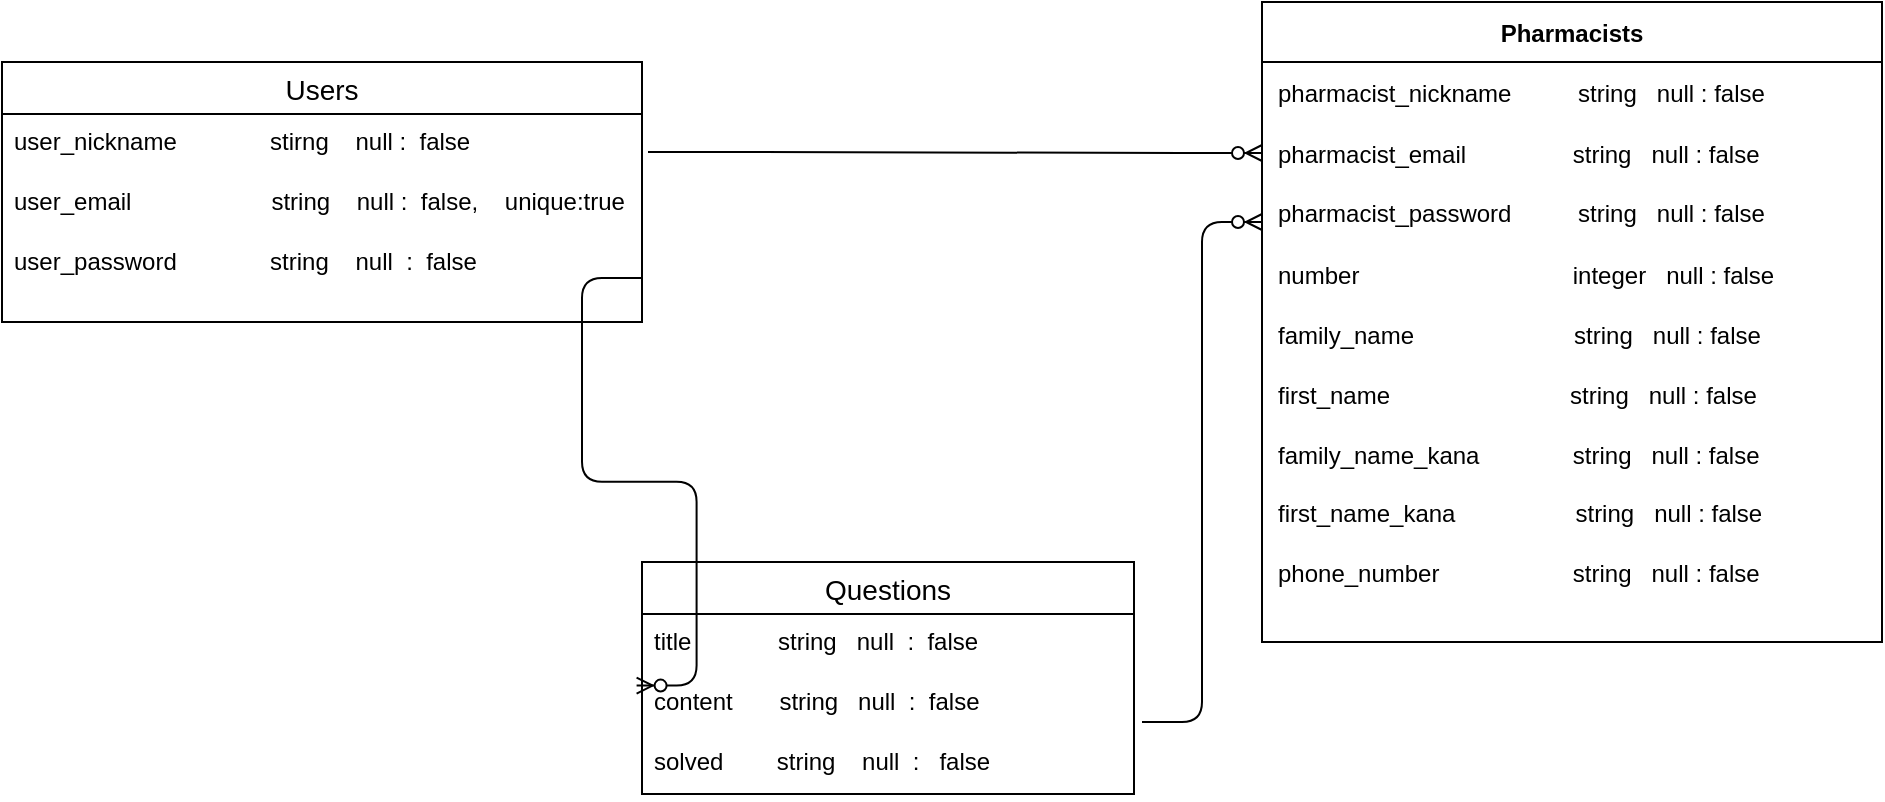 <mxfile version="13.6.5">
    <diagram id="cf7eUsSvwYPO1iDHziDp" name="ページ1">
        <mxGraphModel dx="421" dy="674" grid="1" gridSize="10" guides="1" tooltips="1" connect="1" arrows="1" fold="1" page="1" pageScale="1" pageWidth="827" pageHeight="1169" math="0" shadow="0">
            <root>
                <mxCell id="0"/>
                <mxCell id="1" parent="0"/>
                <mxCell id="3" value="Users" style="swimlane;fontStyle=0;childLayout=stackLayout;horizontal=1;startSize=26;horizontalStack=0;resizeParent=1;resizeParentMax=0;resizeLast=0;collapsible=1;marginBottom=0;align=center;fontSize=14;" vertex="1" parent="1">
                    <mxGeometry x="40" y="180" width="320" height="130" as="geometry"/>
                </mxCell>
                <mxCell id="4" value="user_nickname              stirng    null :  false" style="text;strokeColor=none;fillColor=none;spacingLeft=4;spacingRight=4;overflow=hidden;rotatable=0;points=[[0,0.5],[1,0.5]];portConstraint=eastwest;fontSize=12;" vertex="1" parent="3">
                    <mxGeometry y="26" width="320" height="30" as="geometry"/>
                </mxCell>
                <mxCell id="5" value="user_email                     string    null :  false,    unique:true" style="text;strokeColor=none;fillColor=none;spacingLeft=4;spacingRight=4;overflow=hidden;rotatable=0;points=[[0,0.5],[1,0.5]];portConstraint=eastwest;fontSize=12;" vertex="1" parent="3">
                    <mxGeometry y="56" width="320" height="30" as="geometry"/>
                </mxCell>
                <mxCell id="6" value="user_password              string    null  :  false" style="text;strokeColor=none;fillColor=none;spacingLeft=4;spacingRight=4;overflow=hidden;rotatable=0;points=[[0,0.5],[1,0.5]];portConstraint=eastwest;fontSize=12;" vertex="1" parent="3">
                    <mxGeometry y="86" width="320" height="44" as="geometry"/>
                </mxCell>
                <mxCell id="18" value="" style="edgeStyle=entityRelationEdgeStyle;fontSize=12;html=1;endArrow=ERzeroToMany;endFill=1;entryX=0;entryY=0.5;entryDx=0;entryDy=0;" edge="1" parent="1" target="32">
                    <mxGeometry width="100" height="100" relative="1" as="geometry">
                        <mxPoint x="363" y="225" as="sourcePoint"/>
                        <mxPoint x="650" y="230" as="targetPoint"/>
                    </mxGeometry>
                </mxCell>
                <mxCell id="14" value="Questions" style="swimlane;fontStyle=0;childLayout=stackLayout;horizontal=1;startSize=26;horizontalStack=0;resizeParent=1;resizeParentMax=0;resizeLast=0;collapsible=1;marginBottom=0;align=center;fontSize=14;" vertex="1" parent="1">
                    <mxGeometry x="360" y="430" width="246" height="116" as="geometry"/>
                </mxCell>
                <mxCell id="15" value="title             string   null  :  false" style="text;strokeColor=none;fillColor=none;spacingLeft=4;spacingRight=4;overflow=hidden;rotatable=0;points=[[0,0.5],[1,0.5]];portConstraint=eastwest;fontSize=12;" vertex="1" parent="14">
                    <mxGeometry y="26" width="246" height="30" as="geometry"/>
                </mxCell>
                <mxCell id="16" value="content       string   null  :  false" style="text;strokeColor=none;fillColor=none;spacingLeft=4;spacingRight=4;overflow=hidden;rotatable=0;points=[[0,0.5],[1,0.5]];portConstraint=eastwest;fontSize=12;" vertex="1" parent="14">
                    <mxGeometry y="56" width="246" height="30" as="geometry"/>
                </mxCell>
                <mxCell id="17" value="solved        string    null  :   false" style="text;strokeColor=none;fillColor=none;spacingLeft=4;spacingRight=4;overflow=hidden;rotatable=0;points=[[0,0.5],[1,0.5]];portConstraint=eastwest;fontSize=12;" vertex="1" parent="14">
                    <mxGeometry y="86" width="246" height="30" as="geometry"/>
                </mxCell>
                <mxCell id="19" value="" style="edgeStyle=entityRelationEdgeStyle;fontSize=12;html=1;endArrow=ERzeroToMany;endFill=1;entryX=-0.011;entryY=0.193;entryDx=0;entryDy=0;entryPerimeter=0;exitX=1;exitY=0.5;exitDx=0;exitDy=0;" edge="1" parent="1" source="6" target="16">
                    <mxGeometry width="100" height="100" relative="1" as="geometry">
                        <mxPoint x="370" y="288" as="sourcePoint"/>
                        <mxPoint x="350" y="390" as="targetPoint"/>
                    </mxGeometry>
                </mxCell>
                <mxCell id="23" value="" style="edgeStyle=entityRelationEdgeStyle;fontSize=12;html=1;endArrow=ERzeroToMany;endFill=1;" edge="1" parent="1">
                    <mxGeometry width="100" height="100" relative="1" as="geometry">
                        <mxPoint x="610" y="510" as="sourcePoint"/>
                        <mxPoint x="670" y="260" as="targetPoint"/>
                    </mxGeometry>
                </mxCell>
                <mxCell id="25" value="Pharmacists" style="shape=table;startSize=30;container=1;collapsible=1;childLayout=tableLayout;fixedRows=1;rowLines=0;fontStyle=1;align=center;resizeLast=1;flipH=1;" vertex="1" parent="1">
                    <mxGeometry x="670" y="150" width="310" height="320" as="geometry"/>
                </mxCell>
                <mxCell id="29" value="" style="shape=partialRectangle;collapsible=0;dropTarget=0;pointerEvents=0;fillColor=none;top=0;left=0;bottom=0;right=0;points=[[0,0.5],[1,0.5]];portConstraint=eastwest;" vertex="1" parent="25">
                    <mxGeometry y="30" width="310" height="30" as="geometry"/>
                </mxCell>
                <mxCell id="31" value="pharmacist_nickname          string   null : false" style="shape=partialRectangle;connectable=0;fillColor=none;top=0;left=0;bottom=0;right=0;align=left;spacingLeft=6;overflow=hidden;" vertex="1" parent="29">
                    <mxGeometry width="310" height="30" as="geometry"/>
                </mxCell>
                <mxCell id="32" value="" style="shape=partialRectangle;collapsible=0;dropTarget=0;pointerEvents=0;fillColor=none;top=0;left=0;bottom=0;right=0;points=[[0,0.5],[1,0.5]];portConstraint=eastwest;" vertex="1" parent="25">
                    <mxGeometry y="60" width="310" height="31" as="geometry"/>
                </mxCell>
                <mxCell id="34" value="pharmacist_email                string   null : false" style="shape=partialRectangle;connectable=0;fillColor=none;top=0;left=0;bottom=0;right=0;align=left;spacingLeft=6;overflow=hidden;" vertex="1" parent="32">
                    <mxGeometry width="310" height="31" as="geometry"/>
                </mxCell>
                <mxCell id="46" value="pharmacist_password          string   null : false" style="shape=partialRectangle;connectable=0;fillColor=none;top=0;left=0;bottom=0;right=0;align=left;spacingLeft=6;overflow=hidden;" vertex="1" parent="1">
                    <mxGeometry x="670" y="240" width="310" height="30" as="geometry"/>
                </mxCell>
                <mxCell id="47" value="number                                integer   null : false" style="shape=partialRectangle;connectable=0;fillColor=none;top=0;left=0;bottom=0;right=0;align=left;spacingLeft=6;overflow=hidden;" vertex="1" parent="1">
                    <mxGeometry x="670" y="271" width="310" height="30" as="geometry"/>
                </mxCell>
                <mxCell id="48" value="family_name                        string   null : false" style="shape=partialRectangle;connectable=0;fillColor=none;top=0;left=0;bottom=0;right=0;align=left;spacingLeft=6;overflow=hidden;" vertex="1" parent="1">
                    <mxGeometry x="670" y="301" width="310" height="30" as="geometry"/>
                </mxCell>
                <mxCell id="49" value="first_name                           string   null : false" style="shape=partialRectangle;connectable=0;fillColor=none;top=0;left=0;bottom=0;right=0;align=left;spacingLeft=6;overflow=hidden;" vertex="1" parent="1">
                    <mxGeometry x="670" y="331" width="310" height="30" as="geometry"/>
                </mxCell>
                <mxCell id="50" value="family_name_kana              string   null : false" style="shape=partialRectangle;connectable=0;fillColor=none;top=0;left=0;bottom=0;right=0;align=left;spacingLeft=6;overflow=hidden;" vertex="1" parent="1">
                    <mxGeometry x="670" y="361" width="310" height="30" as="geometry"/>
                </mxCell>
                <mxCell id="51" value="first_name_kana                  string   null : false" style="shape=partialRectangle;connectable=0;fillColor=none;top=0;left=0;bottom=0;right=0;align=left;spacingLeft=6;overflow=hidden;" vertex="1" parent="1">
                    <mxGeometry x="670" y="390" width="310" height="30" as="geometry"/>
                </mxCell>
                <mxCell id="52" value="phone_number                    string   null : false" style="shape=partialRectangle;connectable=0;fillColor=none;top=0;left=0;bottom=0;right=0;align=left;spacingLeft=6;overflow=hidden;" vertex="1" parent="1">
                    <mxGeometry x="670" y="420" width="310" height="30" as="geometry"/>
                </mxCell>
            </root>
        </mxGraphModel>
    </diagram>
</mxfile>
